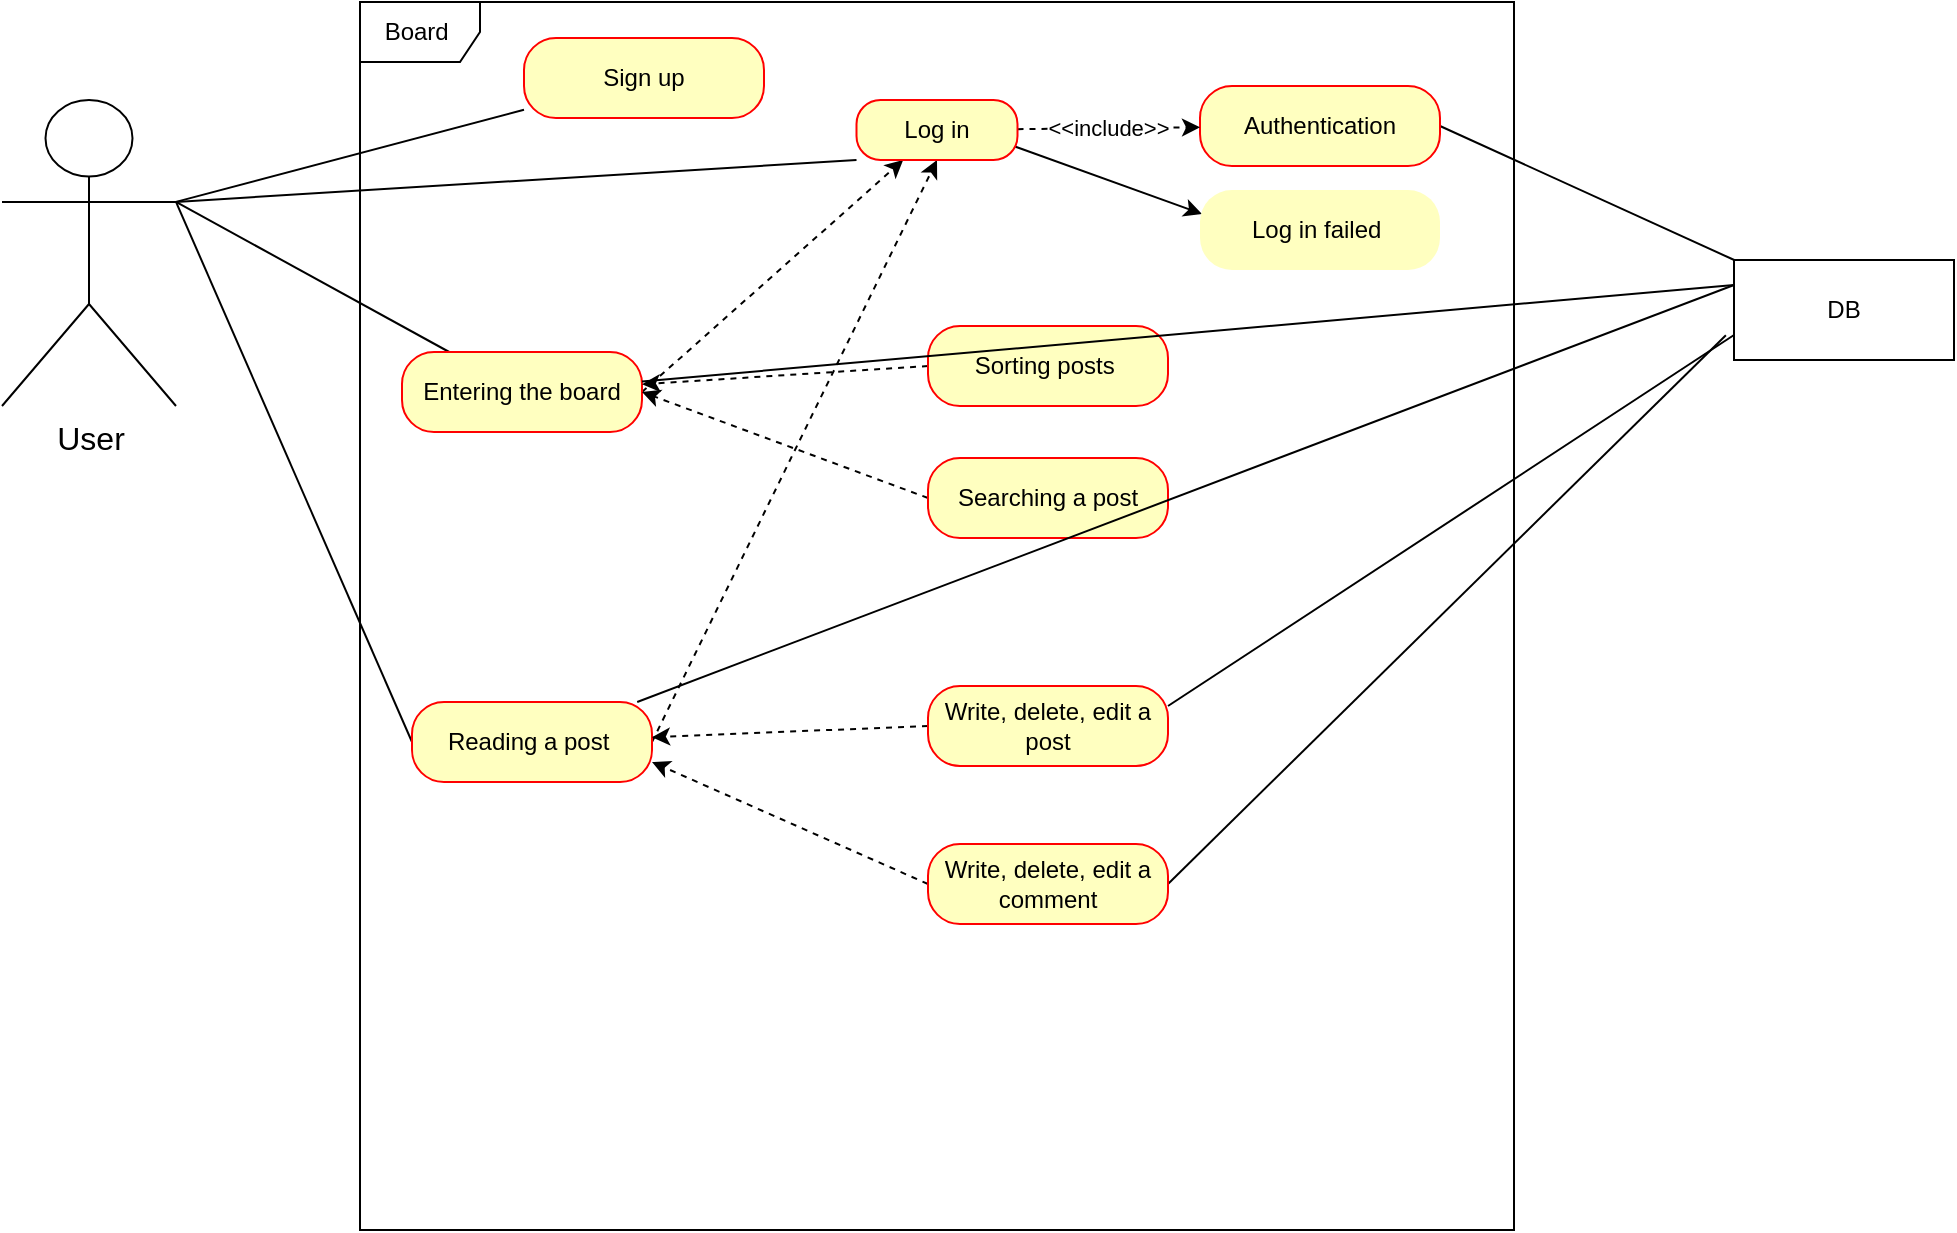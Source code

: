 <mxfile version="21.3.8" type="github">
  <diagram name="페이지-1" id="7is0xHNykzXJWVUT5CMO">
    <mxGraphModel dx="1558" dy="1586" grid="0" gridSize="10" guides="1" tooltips="1" connect="1" arrows="0" fold="1" page="0" pageScale="1" pageWidth="827" pageHeight="1169" math="0" shadow="0">
      <root>
        <mxCell id="0" />
        <mxCell id="1" parent="0" />
        <mxCell id="BoB36HrlG8xSG7VNo-xf-35" style="rounded=0;orthogonalLoop=1;jettySize=auto;html=1;entryX=0;entryY=1;entryDx=0;entryDy=0;exitX=1;exitY=0.333;exitDx=0;exitDy=0;exitPerimeter=0;endArrow=none;endFill=0;" edge="1" parent="1" source="BoB36HrlG8xSG7VNo-xf-6" target="BoB36HrlG8xSG7VNo-xf-20">
          <mxGeometry relative="1" as="geometry" />
        </mxCell>
        <mxCell id="BoB36HrlG8xSG7VNo-xf-36" style="rounded=0;orthogonalLoop=1;jettySize=auto;html=1;exitX=1;exitY=0.333;exitDx=0;exitDy=0;exitPerimeter=0;strokeColor=default;endArrow=none;endFill=0;" edge="1" parent="1" source="BoB36HrlG8xSG7VNo-xf-6" target="BoB36HrlG8xSG7VNo-xf-12">
          <mxGeometry relative="1" as="geometry" />
        </mxCell>
        <mxCell id="BoB36HrlG8xSG7VNo-xf-37" style="rounded=0;orthogonalLoop=1;jettySize=auto;html=1;exitX=1;exitY=0.333;exitDx=0;exitDy=0;exitPerimeter=0;endArrow=none;endFill=0;" edge="1" parent="1" source="BoB36HrlG8xSG7VNo-xf-6" target="BoB36HrlG8xSG7VNo-xf-16">
          <mxGeometry relative="1" as="geometry" />
        </mxCell>
        <mxCell id="BoB36HrlG8xSG7VNo-xf-38" style="rounded=0;orthogonalLoop=1;jettySize=auto;html=1;exitX=1;exitY=0.333;exitDx=0;exitDy=0;exitPerimeter=0;entryX=0;entryY=0.5;entryDx=0;entryDy=0;endArrow=none;endFill=0;" edge="1" parent="1" source="BoB36HrlG8xSG7VNo-xf-6" target="BoB36HrlG8xSG7VNo-xf-17">
          <mxGeometry relative="1" as="geometry" />
        </mxCell>
        <mxCell id="BoB36HrlG8xSG7VNo-xf-6" value="User&lt;br&gt;" style="shape=umlActor;verticalLabelPosition=bottom;verticalAlign=top;html=1;outlineConnect=0;fontSize=16;" vertex="1" parent="1">
          <mxGeometry x="-227" y="-443" width="87" height="153" as="geometry" />
        </mxCell>
        <mxCell id="BoB36HrlG8xSG7VNo-xf-11" value="Board&amp;nbsp;" style="shape=umlFrame;whiteSpace=wrap;html=1;pointerEvents=0;" vertex="1" parent="1">
          <mxGeometry x="-48" y="-492" width="577" height="614" as="geometry" />
        </mxCell>
        <mxCell id="BoB36HrlG8xSG7VNo-xf-12" value="Sign up" style="rounded=1;whiteSpace=wrap;html=1;arcSize=40;fontColor=#000000;fillColor=#ffffc0;strokeColor=#ff0000;" vertex="1" parent="1">
          <mxGeometry x="34" y="-474" width="120" height="40" as="geometry" />
        </mxCell>
        <mxCell id="BoB36HrlG8xSG7VNo-xf-45" style="rounded=0;orthogonalLoop=1;jettySize=auto;html=1;exitX=1;exitY=0.5;exitDx=0;exitDy=0;dashed=1;" edge="1" parent="1" source="BoB36HrlG8xSG7VNo-xf-16" target="BoB36HrlG8xSG7VNo-xf-20">
          <mxGeometry relative="1" as="geometry" />
        </mxCell>
        <mxCell id="BoB36HrlG8xSG7VNo-xf-16" value="Entering the board" style="rounded=1;whiteSpace=wrap;html=1;arcSize=40;fontColor=#000000;fillColor=#ffffc0;strokeColor=#ff0000;" vertex="1" parent="1">
          <mxGeometry x="-27" y="-317" width="120" height="40" as="geometry" />
        </mxCell>
        <mxCell id="BoB36HrlG8xSG7VNo-xf-46" style="rounded=0;orthogonalLoop=1;jettySize=auto;html=1;exitX=1;exitY=0.5;exitDx=0;exitDy=0;entryX=0.5;entryY=1;entryDx=0;entryDy=0;dashed=1;" edge="1" parent="1" source="BoB36HrlG8xSG7VNo-xf-17" target="BoB36HrlG8xSG7VNo-xf-20">
          <mxGeometry relative="1" as="geometry" />
        </mxCell>
        <mxCell id="BoB36HrlG8xSG7VNo-xf-17" value="Reading a post&amp;nbsp;" style="rounded=1;whiteSpace=wrap;html=1;arcSize=40;fontColor=#000000;fillColor=#ffffc0;strokeColor=#ff0000;" vertex="1" parent="1">
          <mxGeometry x="-22" y="-142" width="120" height="40" as="geometry" />
        </mxCell>
        <mxCell id="BoB36HrlG8xSG7VNo-xf-48" style="rounded=0;orthogonalLoop=1;jettySize=auto;html=1;exitX=1;exitY=0.5;exitDx=0;exitDy=0;endArrow=none;endFill=0;" edge="1" parent="1" source="BoB36HrlG8xSG7VNo-xf-19" target="BoB36HrlG8xSG7VNo-xf-47">
          <mxGeometry relative="1" as="geometry" />
        </mxCell>
        <mxCell id="BoB36HrlG8xSG7VNo-xf-19" value="Authentication" style="rounded=1;whiteSpace=wrap;html=1;arcSize=40;fontColor=#000000;fillColor=#ffffc0;strokeColor=#ff0000;" vertex="1" parent="1">
          <mxGeometry x="372" y="-450" width="120" height="40" as="geometry" />
        </mxCell>
        <mxCell id="BoB36HrlG8xSG7VNo-xf-32" value="&amp;lt;&amp;lt;include&amp;gt;&amp;gt;" style="rounded=0;orthogonalLoop=1;jettySize=auto;html=1;dashed=1;" edge="1" parent="1" source="BoB36HrlG8xSG7VNo-xf-20" target="BoB36HrlG8xSG7VNo-xf-19">
          <mxGeometry relative="1" as="geometry" />
        </mxCell>
        <mxCell id="BoB36HrlG8xSG7VNo-xf-33" style="rounded=0;orthogonalLoop=1;jettySize=auto;html=1;" edge="1" parent="1">
          <mxGeometry relative="1" as="geometry">
            <mxPoint x="276" y="-421" as="sourcePoint" />
            <mxPoint x="373" y="-386" as="targetPoint" />
          </mxGeometry>
        </mxCell>
        <mxCell id="BoB36HrlG8xSG7VNo-xf-20" value="Log in" style="rounded=1;whiteSpace=wrap;html=1;arcSize=40;fontColor=#000000;fillColor=#ffffc0;strokeColor=#ff0000;" vertex="1" parent="1">
          <mxGeometry x="200.25" y="-443" width="80.5" height="30" as="geometry" />
        </mxCell>
        <mxCell id="BoB36HrlG8xSG7VNo-xf-21" value="Log in failed&amp;nbsp;" style="rounded=1;whiteSpace=wrap;html=1;arcSize=40;fontColor=#000000;fillColor=#ffffc0;strokeColor=none;" vertex="1" parent="1">
          <mxGeometry x="372" y="-398" width="120" height="40" as="geometry" />
        </mxCell>
        <mxCell id="BoB36HrlG8xSG7VNo-xf-41" style="rounded=0;orthogonalLoop=1;jettySize=auto;html=1;exitX=0;exitY=0.5;exitDx=0;exitDy=0;dashed=1;" edge="1" parent="1" source="BoB36HrlG8xSG7VNo-xf-22" target="BoB36HrlG8xSG7VNo-xf-16">
          <mxGeometry relative="1" as="geometry" />
        </mxCell>
        <mxCell id="BoB36HrlG8xSG7VNo-xf-22" value="Sorting posts&amp;nbsp;" style="rounded=1;whiteSpace=wrap;html=1;arcSize=40;fontColor=#000000;fillColor=#ffffc0;strokeColor=#ff0000;" vertex="1" parent="1">
          <mxGeometry x="236" y="-330" width="120" height="40" as="geometry" />
        </mxCell>
        <mxCell id="BoB36HrlG8xSG7VNo-xf-42" style="rounded=0;orthogonalLoop=1;jettySize=auto;html=1;exitX=0;exitY=0.5;exitDx=0;exitDy=0;entryX=1;entryY=0.5;entryDx=0;entryDy=0;dashed=1;" edge="1" parent="1" source="BoB36HrlG8xSG7VNo-xf-23" target="BoB36HrlG8xSG7VNo-xf-16">
          <mxGeometry relative="1" as="geometry" />
        </mxCell>
        <mxCell id="BoB36HrlG8xSG7VNo-xf-23" value="Searching a post" style="rounded=1;whiteSpace=wrap;html=1;arcSize=40;fontColor=#000000;fillColor=#ffffc0;strokeColor=#ff0000;" vertex="1" parent="1">
          <mxGeometry x="236" y="-264" width="120" height="40" as="geometry" />
        </mxCell>
        <mxCell id="BoB36HrlG8xSG7VNo-xf-43" style="rounded=0;orthogonalLoop=1;jettySize=auto;html=1;exitX=0;exitY=0.5;exitDx=0;exitDy=0;dashed=1;" edge="1" parent="1" source="BoB36HrlG8xSG7VNo-xf-24" target="BoB36HrlG8xSG7VNo-xf-17">
          <mxGeometry relative="1" as="geometry" />
        </mxCell>
        <mxCell id="BoB36HrlG8xSG7VNo-xf-51" style="rounded=0;orthogonalLoop=1;jettySize=auto;html=1;exitX=1;exitY=0.25;exitDx=0;exitDy=0;entryX=0;entryY=0.75;entryDx=0;entryDy=0;endArrow=none;endFill=0;" edge="1" parent="1" source="BoB36HrlG8xSG7VNo-xf-24" target="BoB36HrlG8xSG7VNo-xf-47">
          <mxGeometry relative="1" as="geometry" />
        </mxCell>
        <mxCell id="BoB36HrlG8xSG7VNo-xf-24" value="Write, delete, edit a post" style="rounded=1;whiteSpace=wrap;html=1;arcSize=40;fontColor=#000000;fillColor=#ffffc0;strokeColor=#ff0000;" vertex="1" parent="1">
          <mxGeometry x="236" y="-150" width="120" height="40" as="geometry" />
        </mxCell>
        <mxCell id="BoB36HrlG8xSG7VNo-xf-44" style="rounded=0;orthogonalLoop=1;jettySize=auto;html=1;exitX=0;exitY=0.5;exitDx=0;exitDy=0;entryX=1;entryY=0.75;entryDx=0;entryDy=0;dashed=1;" edge="1" parent="1" source="BoB36HrlG8xSG7VNo-xf-25" target="BoB36HrlG8xSG7VNo-xf-17">
          <mxGeometry relative="1" as="geometry" />
        </mxCell>
        <mxCell id="BoB36HrlG8xSG7VNo-xf-52" style="rounded=0;orthogonalLoop=1;jettySize=auto;html=1;exitX=1;exitY=0.5;exitDx=0;exitDy=0;endArrow=none;endFill=0;" edge="1" parent="1" source="BoB36HrlG8xSG7VNo-xf-25">
          <mxGeometry relative="1" as="geometry">
            <mxPoint x="634.941" y="-325.412" as="targetPoint" />
          </mxGeometry>
        </mxCell>
        <mxCell id="BoB36HrlG8xSG7VNo-xf-25" value="Write, delete, edit a comment" style="rounded=1;whiteSpace=wrap;html=1;arcSize=40;fontColor=#000000;fillColor=#ffffc0;strokeColor=#ff0000;" vertex="1" parent="1">
          <mxGeometry x="236" y="-71" width="120" height="40" as="geometry" />
        </mxCell>
        <mxCell id="BoB36HrlG8xSG7VNo-xf-49" style="rounded=0;orthogonalLoop=1;jettySize=auto;html=1;exitX=0;exitY=0.25;exitDx=0;exitDy=0;endArrow=none;endFill=0;" edge="1" parent="1" source="BoB36HrlG8xSG7VNo-xf-47" target="BoB36HrlG8xSG7VNo-xf-17">
          <mxGeometry relative="1" as="geometry" />
        </mxCell>
        <mxCell id="BoB36HrlG8xSG7VNo-xf-50" style="rounded=0;orthogonalLoop=1;jettySize=auto;html=1;exitX=0;exitY=0.25;exitDx=0;exitDy=0;endArrow=none;endFill=0;" edge="1" parent="1" source="BoB36HrlG8xSG7VNo-xf-47" target="BoB36HrlG8xSG7VNo-xf-16">
          <mxGeometry relative="1" as="geometry" />
        </mxCell>
        <mxCell id="BoB36HrlG8xSG7VNo-xf-47" value="DB" style="html=1;whiteSpace=wrap;" vertex="1" parent="1">
          <mxGeometry x="639" y="-363" width="110" height="50" as="geometry" />
        </mxCell>
      </root>
    </mxGraphModel>
  </diagram>
</mxfile>
